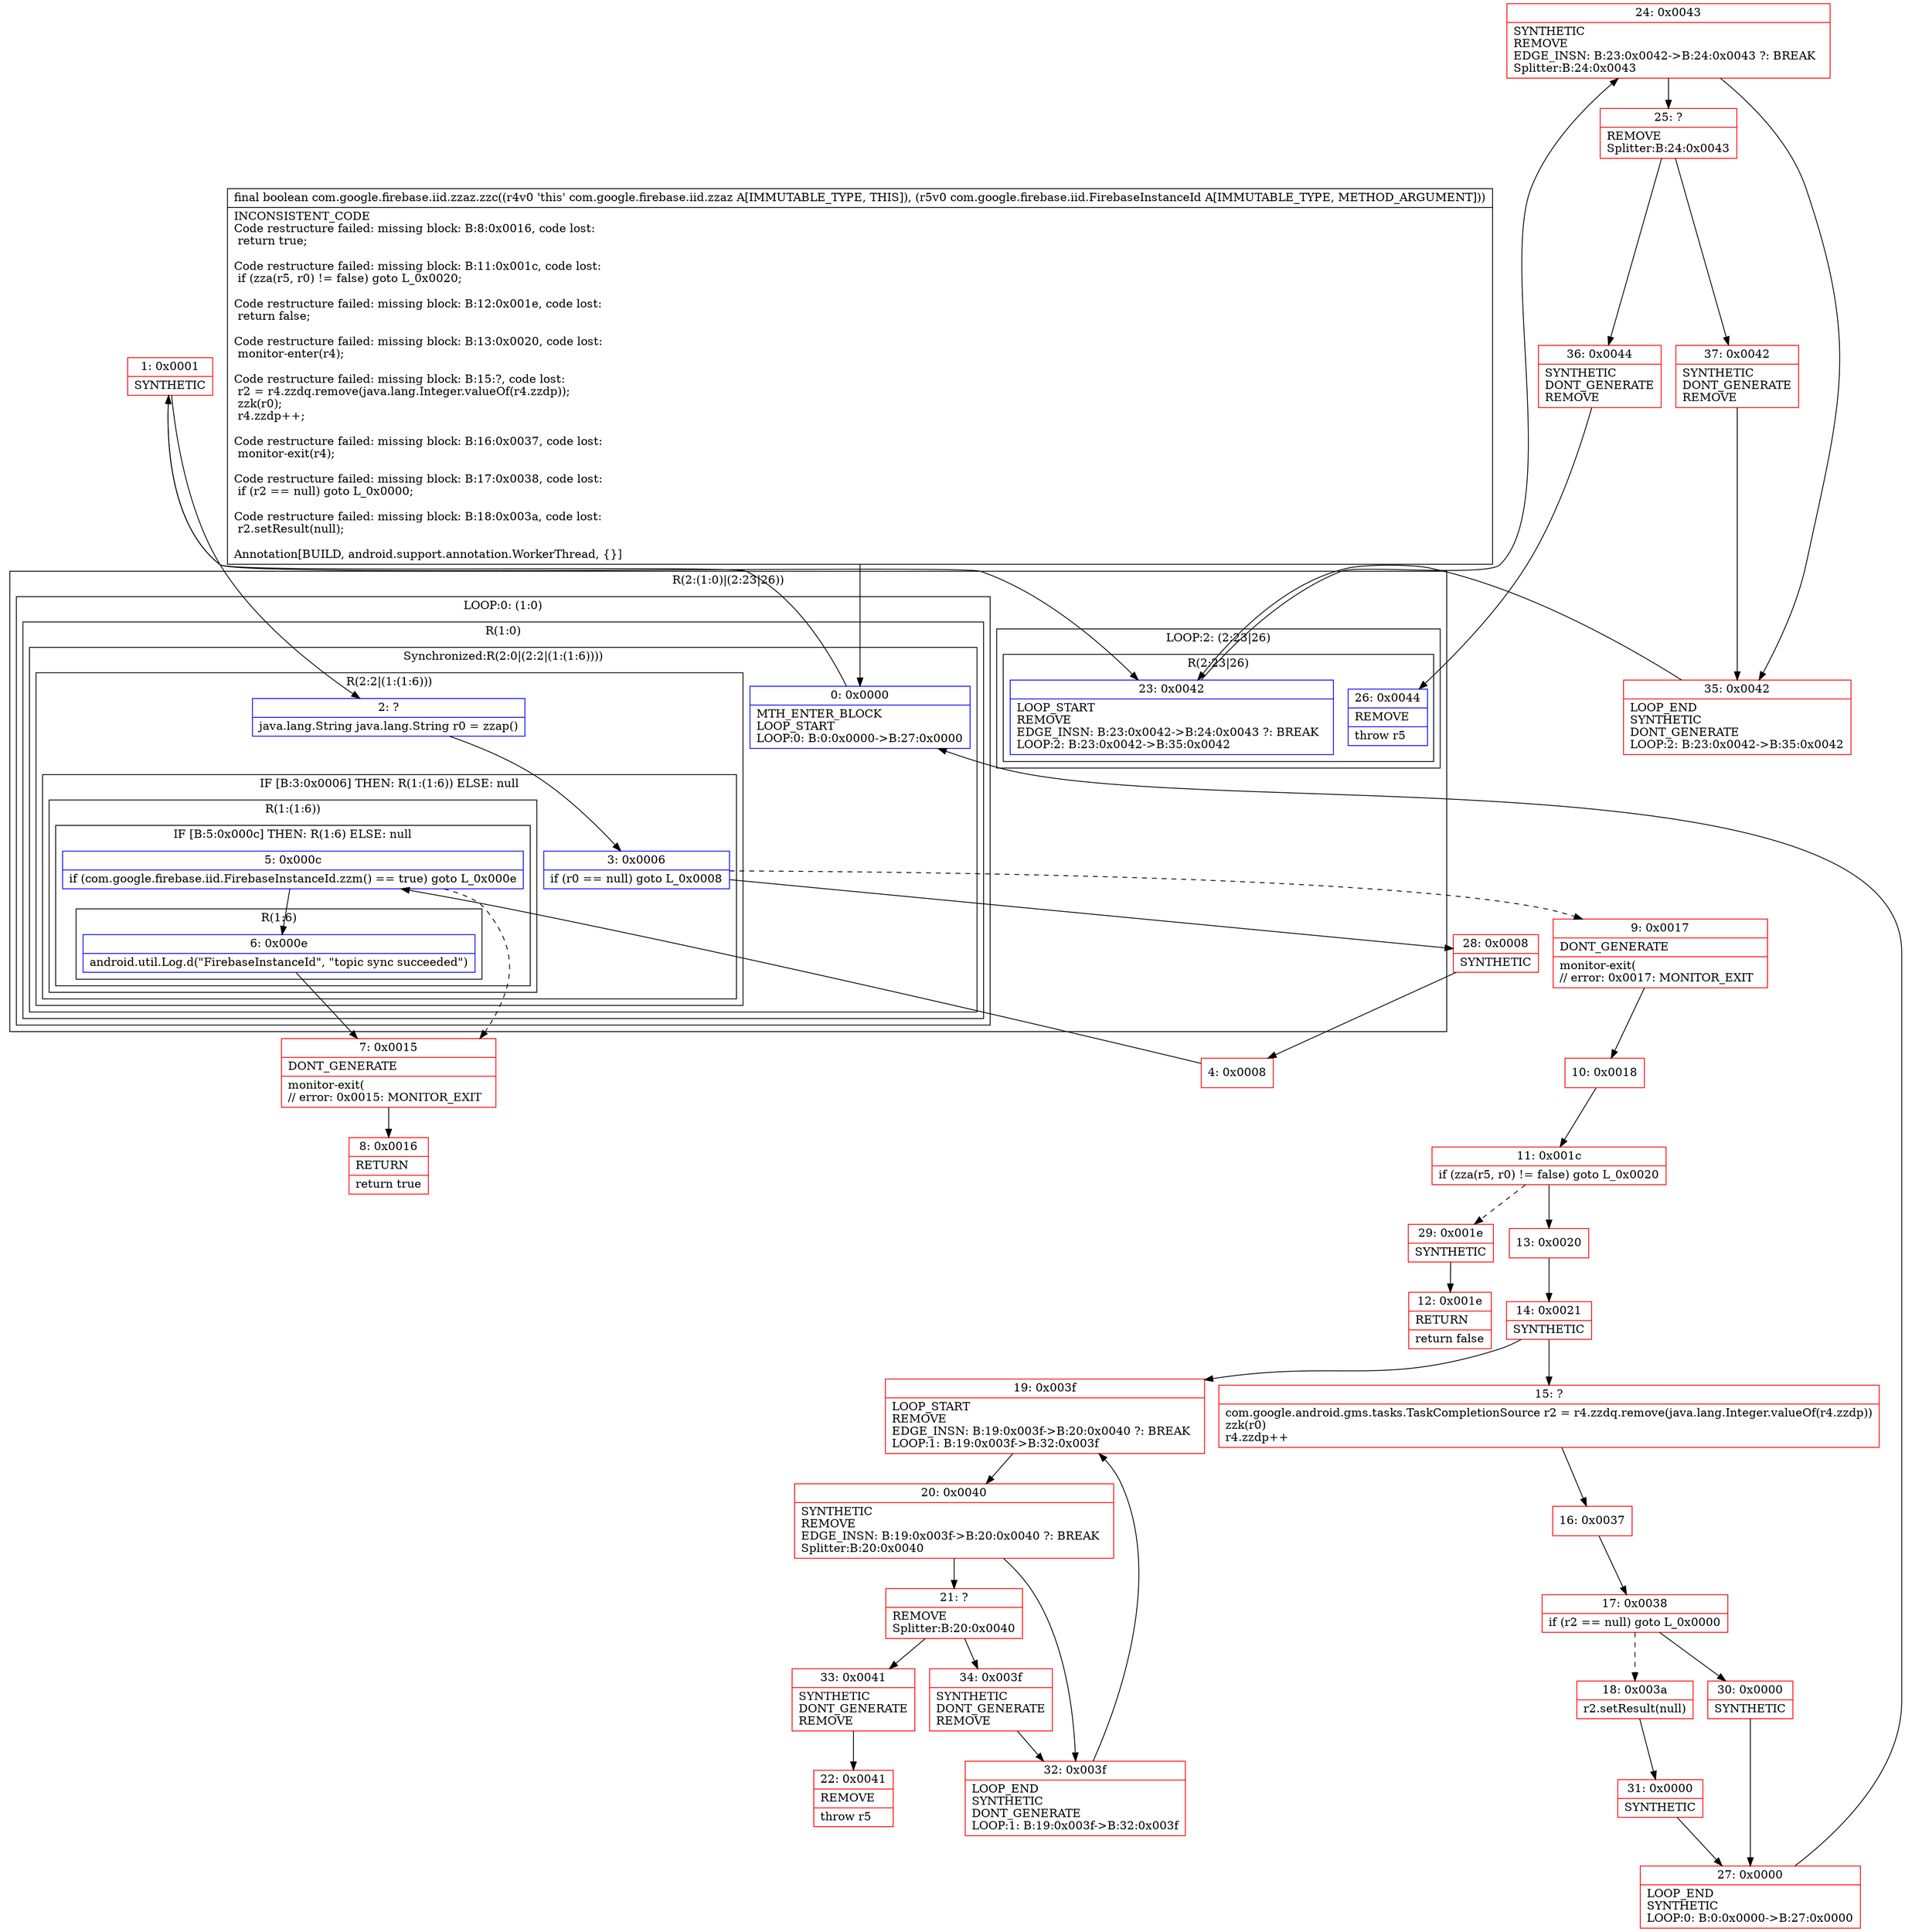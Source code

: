 digraph "CFG forcom.google.firebase.iid.zzaz.zzc(Lcom\/google\/firebase\/iid\/FirebaseInstanceId;)Z" {
subgraph cluster_Region_720010401 {
label = "R(2:(1:0)|(2:23|26))";
node [shape=record,color=blue];
subgraph cluster_LoopRegion_2022852745 {
label = "LOOP:0: (1:0)";
node [shape=record,color=blue];
subgraph cluster_Region_503758390 {
label = "R(1:0)";
node [shape=record,color=blue];
subgraph cluster_SynchronizedRegion_1126752782 {
label = "Synchronized:R(2:0|(2:2|(1:(1:6))))";
node [shape=record,color=blue];
Node_0 [shape=record,label="{0\:\ 0x0000|MTH_ENTER_BLOCK\lLOOP_START\lLOOP:0: B:0:0x0000\-\>B:27:0x0000\l}"];
subgraph cluster_Region_1632547970 {
label = "R(2:2|(1:(1:6)))";
node [shape=record,color=blue];
Node_2 [shape=record,label="{2\:\ ?|java.lang.String java.lang.String r0 = zzap()\l}"];
subgraph cluster_IfRegion_1183360950 {
label = "IF [B:3:0x0006] THEN: R(1:(1:6)) ELSE: null";
node [shape=record,color=blue];
Node_3 [shape=record,label="{3\:\ 0x0006|if (r0 == null) goto L_0x0008\l}"];
subgraph cluster_Region_987660734 {
label = "R(1:(1:6))";
node [shape=record,color=blue];
subgraph cluster_IfRegion_1357009004 {
label = "IF [B:5:0x000c] THEN: R(1:6) ELSE: null";
node [shape=record,color=blue];
Node_5 [shape=record,label="{5\:\ 0x000c|if (com.google.firebase.iid.FirebaseInstanceId.zzm() == true) goto L_0x000e\l}"];
subgraph cluster_Region_2076095304 {
label = "R(1:6)";
node [shape=record,color=blue];
Node_6 [shape=record,label="{6\:\ 0x000e|android.util.Log.d(\"FirebaseInstanceId\", \"topic sync succeeded\")\l}"];
}
}
}
}
}
}
}
}
subgraph cluster_LoopRegion_2130843299 {
label = "LOOP:2: (2:23|26)";
node [shape=record,color=blue];
subgraph cluster_Region_824159116 {
label = "R(2:23|26)";
node [shape=record,color=blue];
Node_23 [shape=record,label="{23\:\ 0x0042|LOOP_START\lREMOVE\lEDGE_INSN: B:23:0x0042\-\>B:24:0x0043 ?: BREAK  \lLOOP:2: B:23:0x0042\-\>B:35:0x0042\l}"];
Node_26 [shape=record,label="{26\:\ 0x0044|REMOVE\l|throw r5\l}"];
}
}
}
Node_1 [shape=record,color=red,label="{1\:\ 0x0001|SYNTHETIC\l}"];
Node_4 [shape=record,color=red,label="{4\:\ 0x0008}"];
Node_7 [shape=record,color=red,label="{7\:\ 0x0015|DONT_GENERATE\l|monitor\-exit(\l\/\/ error: 0x0015: MONITOR_EXIT  \l}"];
Node_8 [shape=record,color=red,label="{8\:\ 0x0016|RETURN\l|return true\l}"];
Node_9 [shape=record,color=red,label="{9\:\ 0x0017|DONT_GENERATE\l|monitor\-exit(\l\/\/ error: 0x0017: MONITOR_EXIT  \l}"];
Node_10 [shape=record,color=red,label="{10\:\ 0x0018}"];
Node_11 [shape=record,color=red,label="{11\:\ 0x001c|if (zza(r5, r0) != false) goto L_0x0020\l}"];
Node_12 [shape=record,color=red,label="{12\:\ 0x001e|RETURN\l|return false\l}"];
Node_13 [shape=record,color=red,label="{13\:\ 0x0020}"];
Node_14 [shape=record,color=red,label="{14\:\ 0x0021|SYNTHETIC\l}"];
Node_15 [shape=record,color=red,label="{15\:\ ?|com.google.android.gms.tasks.TaskCompletionSource r2 = r4.zzdq.remove(java.lang.Integer.valueOf(r4.zzdp))\lzzk(r0)\lr4.zzdp++\l}"];
Node_16 [shape=record,color=red,label="{16\:\ 0x0037}"];
Node_17 [shape=record,color=red,label="{17\:\ 0x0038|if (r2 == null) goto L_0x0000\l}"];
Node_18 [shape=record,color=red,label="{18\:\ 0x003a|r2.setResult(null)\l}"];
Node_19 [shape=record,color=red,label="{19\:\ 0x003f|LOOP_START\lREMOVE\lEDGE_INSN: B:19:0x003f\-\>B:20:0x0040 ?: BREAK  \lLOOP:1: B:19:0x003f\-\>B:32:0x003f\l}"];
Node_20 [shape=record,color=red,label="{20\:\ 0x0040|SYNTHETIC\lREMOVE\lEDGE_INSN: B:19:0x003f\-\>B:20:0x0040 ?: BREAK  \lSplitter:B:20:0x0040\l}"];
Node_21 [shape=record,color=red,label="{21\:\ ?|REMOVE\lSplitter:B:20:0x0040\l}"];
Node_22 [shape=record,color=red,label="{22\:\ 0x0041|REMOVE\l|throw r5\l}"];
Node_24 [shape=record,color=red,label="{24\:\ 0x0043|SYNTHETIC\lREMOVE\lEDGE_INSN: B:23:0x0042\-\>B:24:0x0043 ?: BREAK  \lSplitter:B:24:0x0043\l}"];
Node_25 [shape=record,color=red,label="{25\:\ ?|REMOVE\lSplitter:B:24:0x0043\l}"];
Node_27 [shape=record,color=red,label="{27\:\ 0x0000|LOOP_END\lSYNTHETIC\lLOOP:0: B:0:0x0000\-\>B:27:0x0000\l}"];
Node_28 [shape=record,color=red,label="{28\:\ 0x0008|SYNTHETIC\l}"];
Node_29 [shape=record,color=red,label="{29\:\ 0x001e|SYNTHETIC\l}"];
Node_30 [shape=record,color=red,label="{30\:\ 0x0000|SYNTHETIC\l}"];
Node_31 [shape=record,color=red,label="{31\:\ 0x0000|SYNTHETIC\l}"];
Node_32 [shape=record,color=red,label="{32\:\ 0x003f|LOOP_END\lSYNTHETIC\lDONT_GENERATE\lLOOP:1: B:19:0x003f\-\>B:32:0x003f\l}"];
Node_33 [shape=record,color=red,label="{33\:\ 0x0041|SYNTHETIC\lDONT_GENERATE\lREMOVE\l}"];
Node_34 [shape=record,color=red,label="{34\:\ 0x003f|SYNTHETIC\lDONT_GENERATE\lREMOVE\l}"];
Node_35 [shape=record,color=red,label="{35\:\ 0x0042|LOOP_END\lSYNTHETIC\lDONT_GENERATE\lLOOP:2: B:23:0x0042\-\>B:35:0x0042\l}"];
Node_36 [shape=record,color=red,label="{36\:\ 0x0044|SYNTHETIC\lDONT_GENERATE\lREMOVE\l}"];
Node_37 [shape=record,color=red,label="{37\:\ 0x0042|SYNTHETIC\lDONT_GENERATE\lREMOVE\l}"];
MethodNode[shape=record,label="{final boolean com.google.firebase.iid.zzaz.zzc((r4v0 'this' com.google.firebase.iid.zzaz A[IMMUTABLE_TYPE, THIS]), (r5v0 com.google.firebase.iid.FirebaseInstanceId A[IMMUTABLE_TYPE, METHOD_ARGUMENT]))  | INCONSISTENT_CODE\lCode restructure failed: missing block: B:8:0x0016, code lost:\l    return true;\l\lCode restructure failed: missing block: B:11:0x001c, code lost:\l    if (zza(r5, r0) != false) goto L_0x0020;\l\lCode restructure failed: missing block: B:12:0x001e, code lost:\l    return false;\l\lCode restructure failed: missing block: B:13:0x0020, code lost:\l    monitor\-enter(r4);\l\lCode restructure failed: missing block: B:15:?, code lost:\l    r2 = r4.zzdq.remove(java.lang.Integer.valueOf(r4.zzdp));\l    zzk(r0);\l    r4.zzdp++;\l\lCode restructure failed: missing block: B:16:0x0037, code lost:\l    monitor\-exit(r4);\l\lCode restructure failed: missing block: B:17:0x0038, code lost:\l    if (r2 == null) goto L_0x0000;\l\lCode restructure failed: missing block: B:18:0x003a, code lost:\l    r2.setResult(null);\l\lAnnotation[BUILD, android.support.annotation.WorkerThread, \{\}]\l}"];
MethodNode -> Node_0;
Node_0 -> Node_1;
Node_2 -> Node_3;
Node_3 -> Node_9[style=dashed];
Node_3 -> Node_28;
Node_5 -> Node_6;
Node_5 -> Node_7[style=dashed];
Node_6 -> Node_7;
Node_23 -> Node_24;
Node_1 -> Node_2;
Node_1 -> Node_23;
Node_4 -> Node_5;
Node_7 -> Node_8;
Node_9 -> Node_10;
Node_10 -> Node_11;
Node_11 -> Node_13;
Node_11 -> Node_29[style=dashed];
Node_13 -> Node_14;
Node_14 -> Node_15;
Node_14 -> Node_19;
Node_15 -> Node_16;
Node_16 -> Node_17;
Node_17 -> Node_18[style=dashed];
Node_17 -> Node_30;
Node_18 -> Node_31;
Node_19 -> Node_20;
Node_20 -> Node_21;
Node_20 -> Node_32;
Node_21 -> Node_33;
Node_21 -> Node_34;
Node_24 -> Node_25;
Node_24 -> Node_35;
Node_25 -> Node_36;
Node_25 -> Node_37;
Node_27 -> Node_0;
Node_28 -> Node_4;
Node_29 -> Node_12;
Node_30 -> Node_27;
Node_31 -> Node_27;
Node_32 -> Node_19;
Node_33 -> Node_22;
Node_34 -> Node_32;
Node_35 -> Node_23;
Node_36 -> Node_26;
Node_37 -> Node_35;
}

